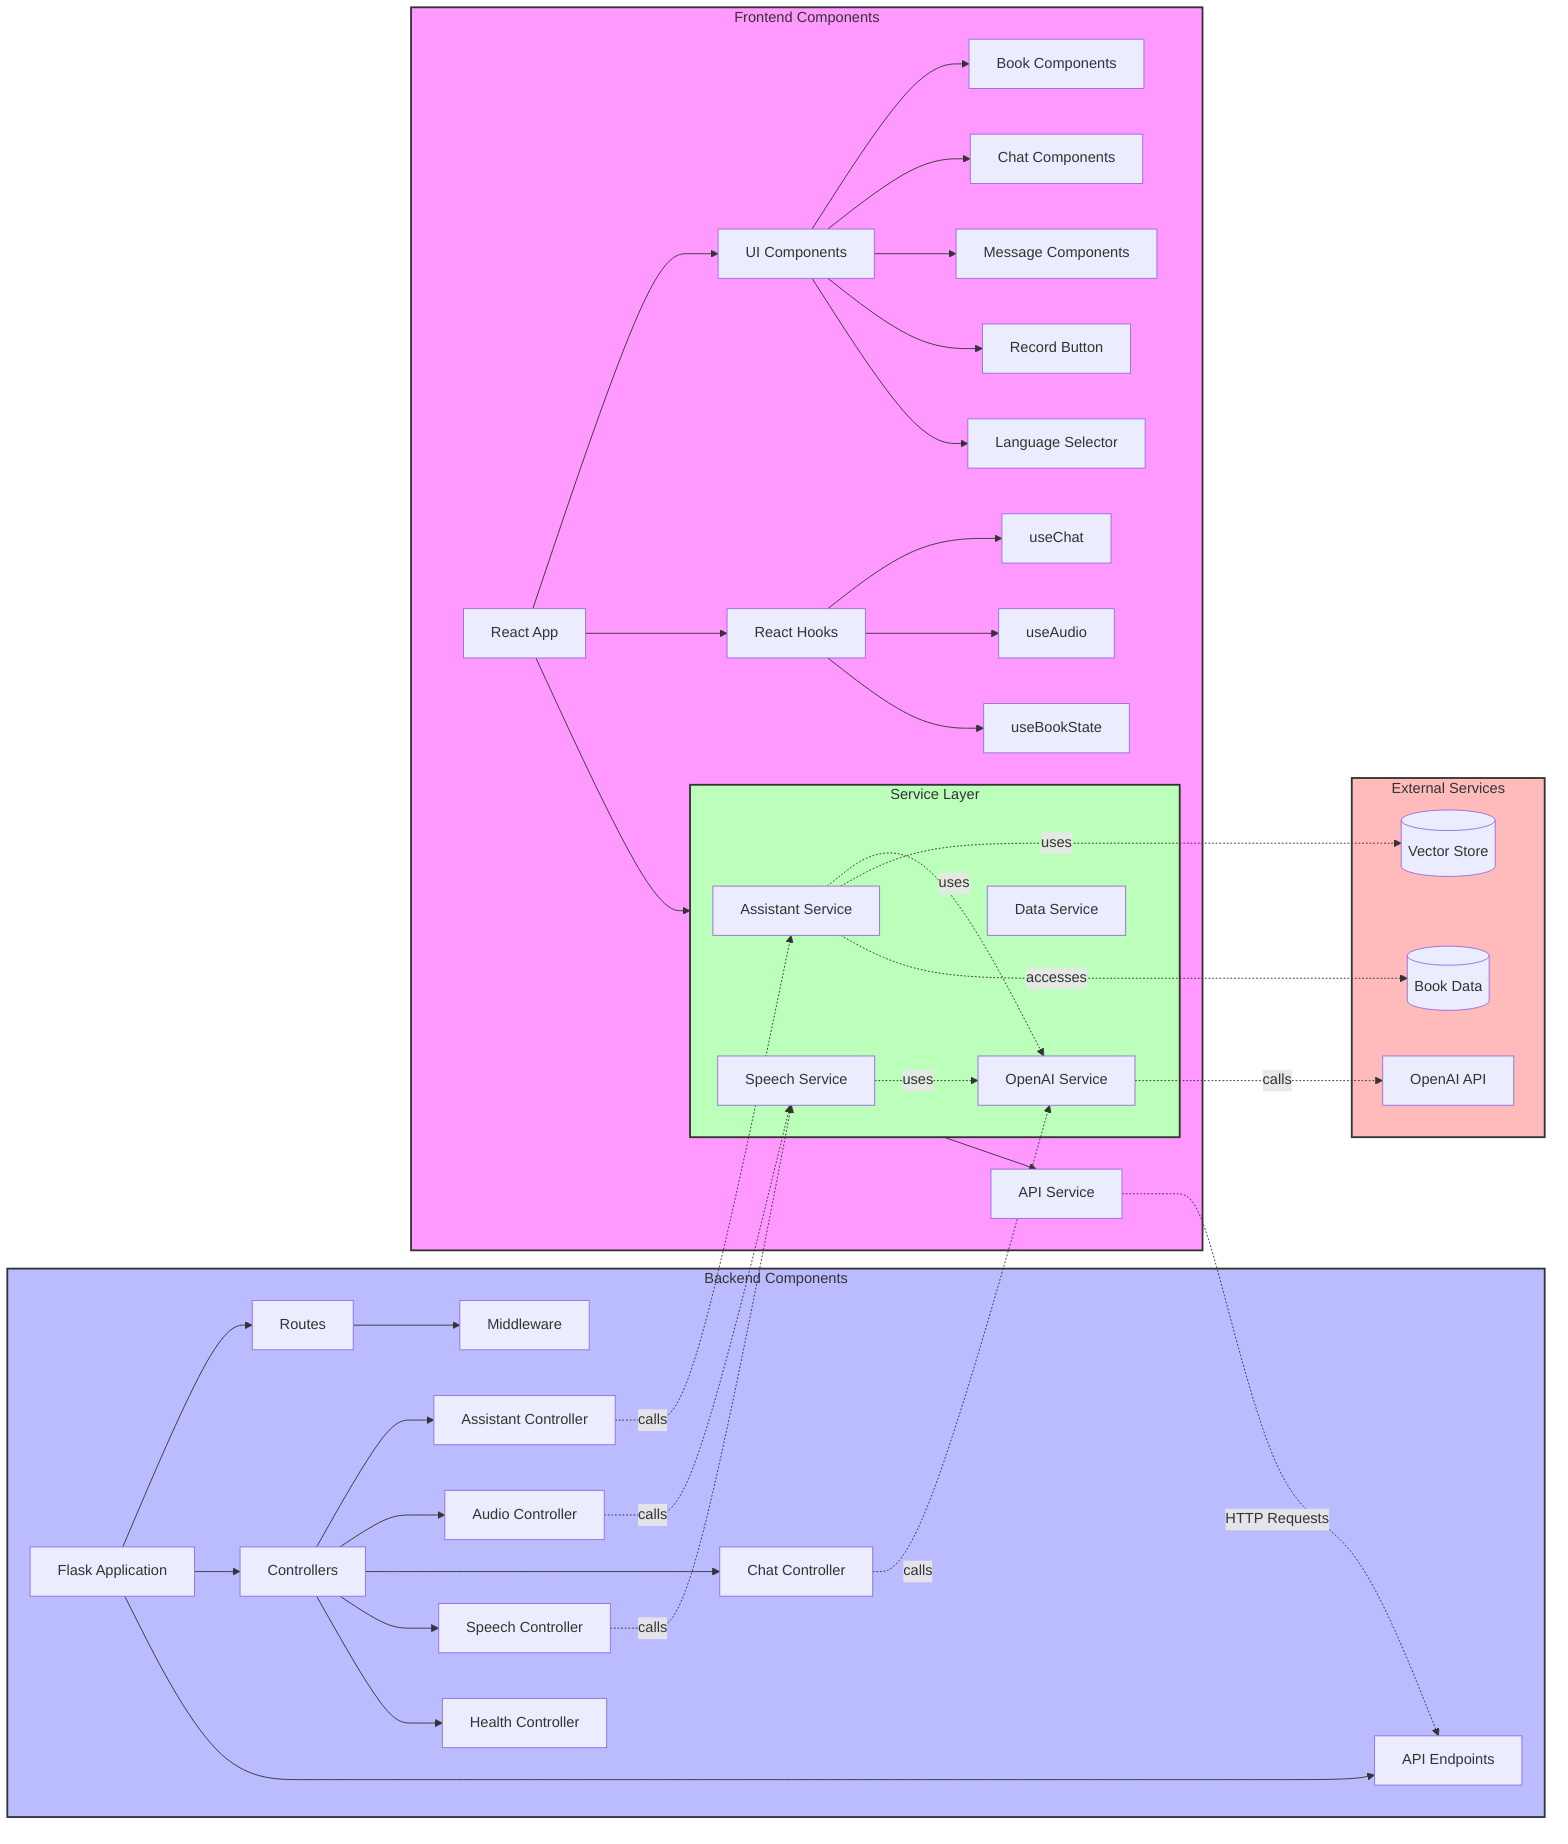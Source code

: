 flowchart LR
    subgraph Client[Frontend Components]
        ReactApp[React App]
        ReactApp --> Components[UI Components]
        ReactApp --> Hooks[React Hooks]
        ReactApp --> Services[API Services]

        Components --> BookComp[Book Components]
        Components --> ChatComp[Chat Components]
        Components --> MsgComp[Message Components]
        Components --> RecButton[Record Button]
        Components --> LangSelect[Language Selector]

        Hooks --> UseChat[useChat]
        Hooks --> UseAudio[useAudio]
        Hooks --> UseBookState[useBookState]

        Services --> ApiService[API Service]
    end

    subgraph Server[Backend Components]
        Flask[Flask Application]
        Flask --> Routes[Routes]
        Flask --> Controllers[Controllers]
        Flask --> APIEndpoints[API Endpoints]

        Controllers --> AssistantCtrl[Assistant Controller]
        Controllers --> AudioCtrl[Audio Controller]
        Controllers --> ChatCtrl[Chat Controller]
        Controllers --> SpeechCtrl[Speech Controller]
        Controllers --> HealthCtrl[Health Controller]

        ApiService -.->|HTTP Requests| APIEndpoints

        Routes --> Middleware[Middleware]
    end

    subgraph Services[Service Layer]
        AssistantSvc[Assistant Service]
        SpeechSvc[Speech Service]
        OpenAISvc[OpenAI Service]
        DataSvc[Data Service]

        AssistantCtrl -.->|calls| AssistantSvc
        AudioCtrl -.->|calls| SpeechSvc
        ChatCtrl -.->|calls| OpenAISvc
        SpeechCtrl -.->|calls| SpeechSvc

        AssistantSvc -.->|uses| OpenAISvc
        SpeechSvc -.->|uses| OpenAISvc
    end

    subgraph ExternalServices[External Services]
        OpenAIAPI[OpenAI API]
        Vector[(Vector Store)]
        BookData[(Book Data)]

        OpenAISvc -.->|calls| OpenAIAPI
        AssistantSvc -.->|uses| Vector
        AssistantSvc -.->|accesses| BookData
    end

    style Client fill:#f9f,stroke:#333,stroke-width:2px
    style Server fill:#bbf,stroke:#333,stroke-width:2px
    style Services fill:#bfb,stroke:#333,stroke-width:2px
    style ExternalServices fill:#fbb,stroke:#333,stroke-width:2px